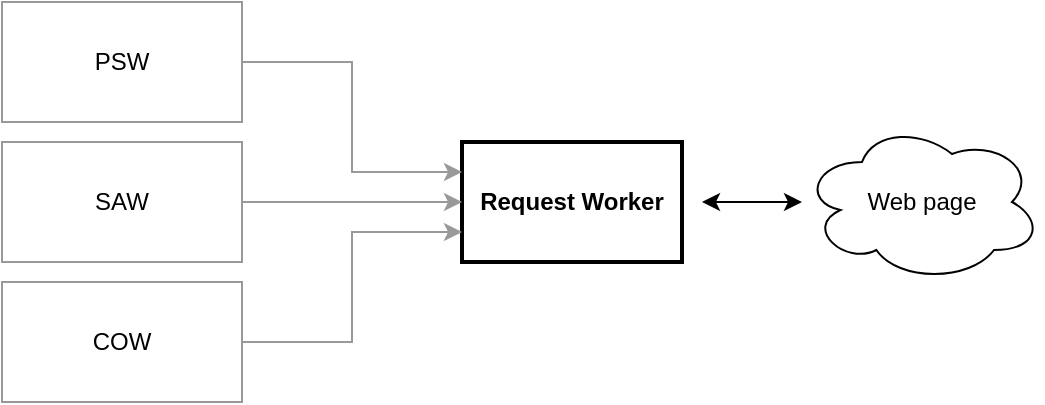 <mxfile version="20.8.20" type="github"><diagram name="Page-1" id="VoO_g_nzcqWULdApXLrQ"><mxGraphModel dx="1434" dy="858" grid="1" gridSize="10" guides="1" tooltips="1" connect="1" arrows="1" fold="1" page="1" pageScale="1" pageWidth="850" pageHeight="1100" math="0" shadow="0"><root><mxCell id="0"/><mxCell id="1" parent="0"/><mxCell id="5TCCMu15JUGezPPQ-uZa-1" value="&lt;b&gt;Request Worker&lt;/b&gt;" style="rounded=0;whiteSpace=wrap;html=1;strokeWidth=2;" vertex="1" parent="1"><mxGeometry x="380" y="260" width="110" height="60" as="geometry"/></mxCell><mxCell id="5TCCMu15JUGezPPQ-uZa-2" value="&lt;div&gt;Web page&lt;br&gt;&lt;/div&gt;" style="ellipse;shape=cloud;whiteSpace=wrap;html=1;" vertex="1" parent="1"><mxGeometry x="550" y="250" width="120" height="80" as="geometry"/></mxCell><mxCell id="5TCCMu15JUGezPPQ-uZa-16" value="" style="endArrow=classic;startArrow=classic;html=1;rounded=0;" edge="1" parent="1" target="5TCCMu15JUGezPPQ-uZa-2"><mxGeometry width="50" height="50" relative="1" as="geometry"><mxPoint x="500" y="290" as="sourcePoint"/><mxPoint x="630" y="420" as="targetPoint"/></mxGeometry></mxCell><mxCell id="5TCCMu15JUGezPPQ-uZa-32" style="edgeStyle=orthogonalEdgeStyle;rounded=0;orthogonalLoop=1;jettySize=auto;html=1;exitX=1;exitY=0.5;exitDx=0;exitDy=0;entryX=0;entryY=0.25;entryDx=0;entryDy=0;strokeColor=#999999;" edge="1" parent="1" source="5TCCMu15JUGezPPQ-uZa-27" target="5TCCMu15JUGezPPQ-uZa-1"><mxGeometry relative="1" as="geometry"/></mxCell><mxCell id="5TCCMu15JUGezPPQ-uZa-27" value="PSW" style="rounded=0;whiteSpace=wrap;html=1;strokeWidth=1;fillColor=none;strokeColor=#999999;" vertex="1" parent="1"><mxGeometry x="150" y="190" width="120" height="60" as="geometry"/></mxCell><mxCell id="5TCCMu15JUGezPPQ-uZa-31" style="edgeStyle=orthogonalEdgeStyle;rounded=0;orthogonalLoop=1;jettySize=auto;html=1;exitX=1;exitY=0.5;exitDx=0;exitDy=0;strokeColor=#999999;" edge="1" parent="1" source="5TCCMu15JUGezPPQ-uZa-28" target="5TCCMu15JUGezPPQ-uZa-1"><mxGeometry relative="1" as="geometry"/></mxCell><mxCell id="5TCCMu15JUGezPPQ-uZa-28" value="SAW" style="rounded=0;whiteSpace=wrap;html=1;strokeWidth=1;fillColor=none;strokeColor=#999999;" vertex="1" parent="1"><mxGeometry x="150" y="260" width="120" height="60" as="geometry"/></mxCell><mxCell id="5TCCMu15JUGezPPQ-uZa-30" style="edgeStyle=orthogonalEdgeStyle;rounded=0;orthogonalLoop=1;jettySize=auto;html=1;exitX=1;exitY=0.5;exitDx=0;exitDy=0;entryX=0;entryY=0.75;entryDx=0;entryDy=0;strokeColor=#999999;" edge="1" parent="1" source="5TCCMu15JUGezPPQ-uZa-29" target="5TCCMu15JUGezPPQ-uZa-1"><mxGeometry relative="1" as="geometry"><mxPoint x="310" y="360" as="targetPoint"/></mxGeometry></mxCell><mxCell id="5TCCMu15JUGezPPQ-uZa-29" value="COW" style="rounded=0;whiteSpace=wrap;html=1;strokeWidth=1;fillColor=none;strokeColor=#999999;" vertex="1" parent="1"><mxGeometry x="150" y="330" width="120" height="60" as="geometry"/></mxCell></root></mxGraphModel></diagram></mxfile>